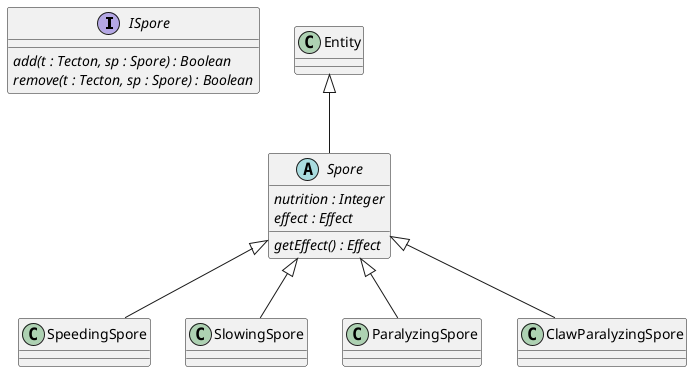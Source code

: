 @startuml spore

interface ISpore {
    {abstract} add(t : Tecton, sp : Spore) : Boolean
    {abstract} remove(t : Tecton, sp : Spore) : Boolean
}

abstract class Spore extends Entity{
    {abstract} nutrition : Integer
    {abstract} effect : Effect
    {abstract} getEffect() : Effect
}

class SpeedingSpore extends Spore {}
class SlowingSpore extends Spore {}
class ParalyzingSpore extends Spore {}
class ClawParalyzingSpore extends Spore {}

@enduml